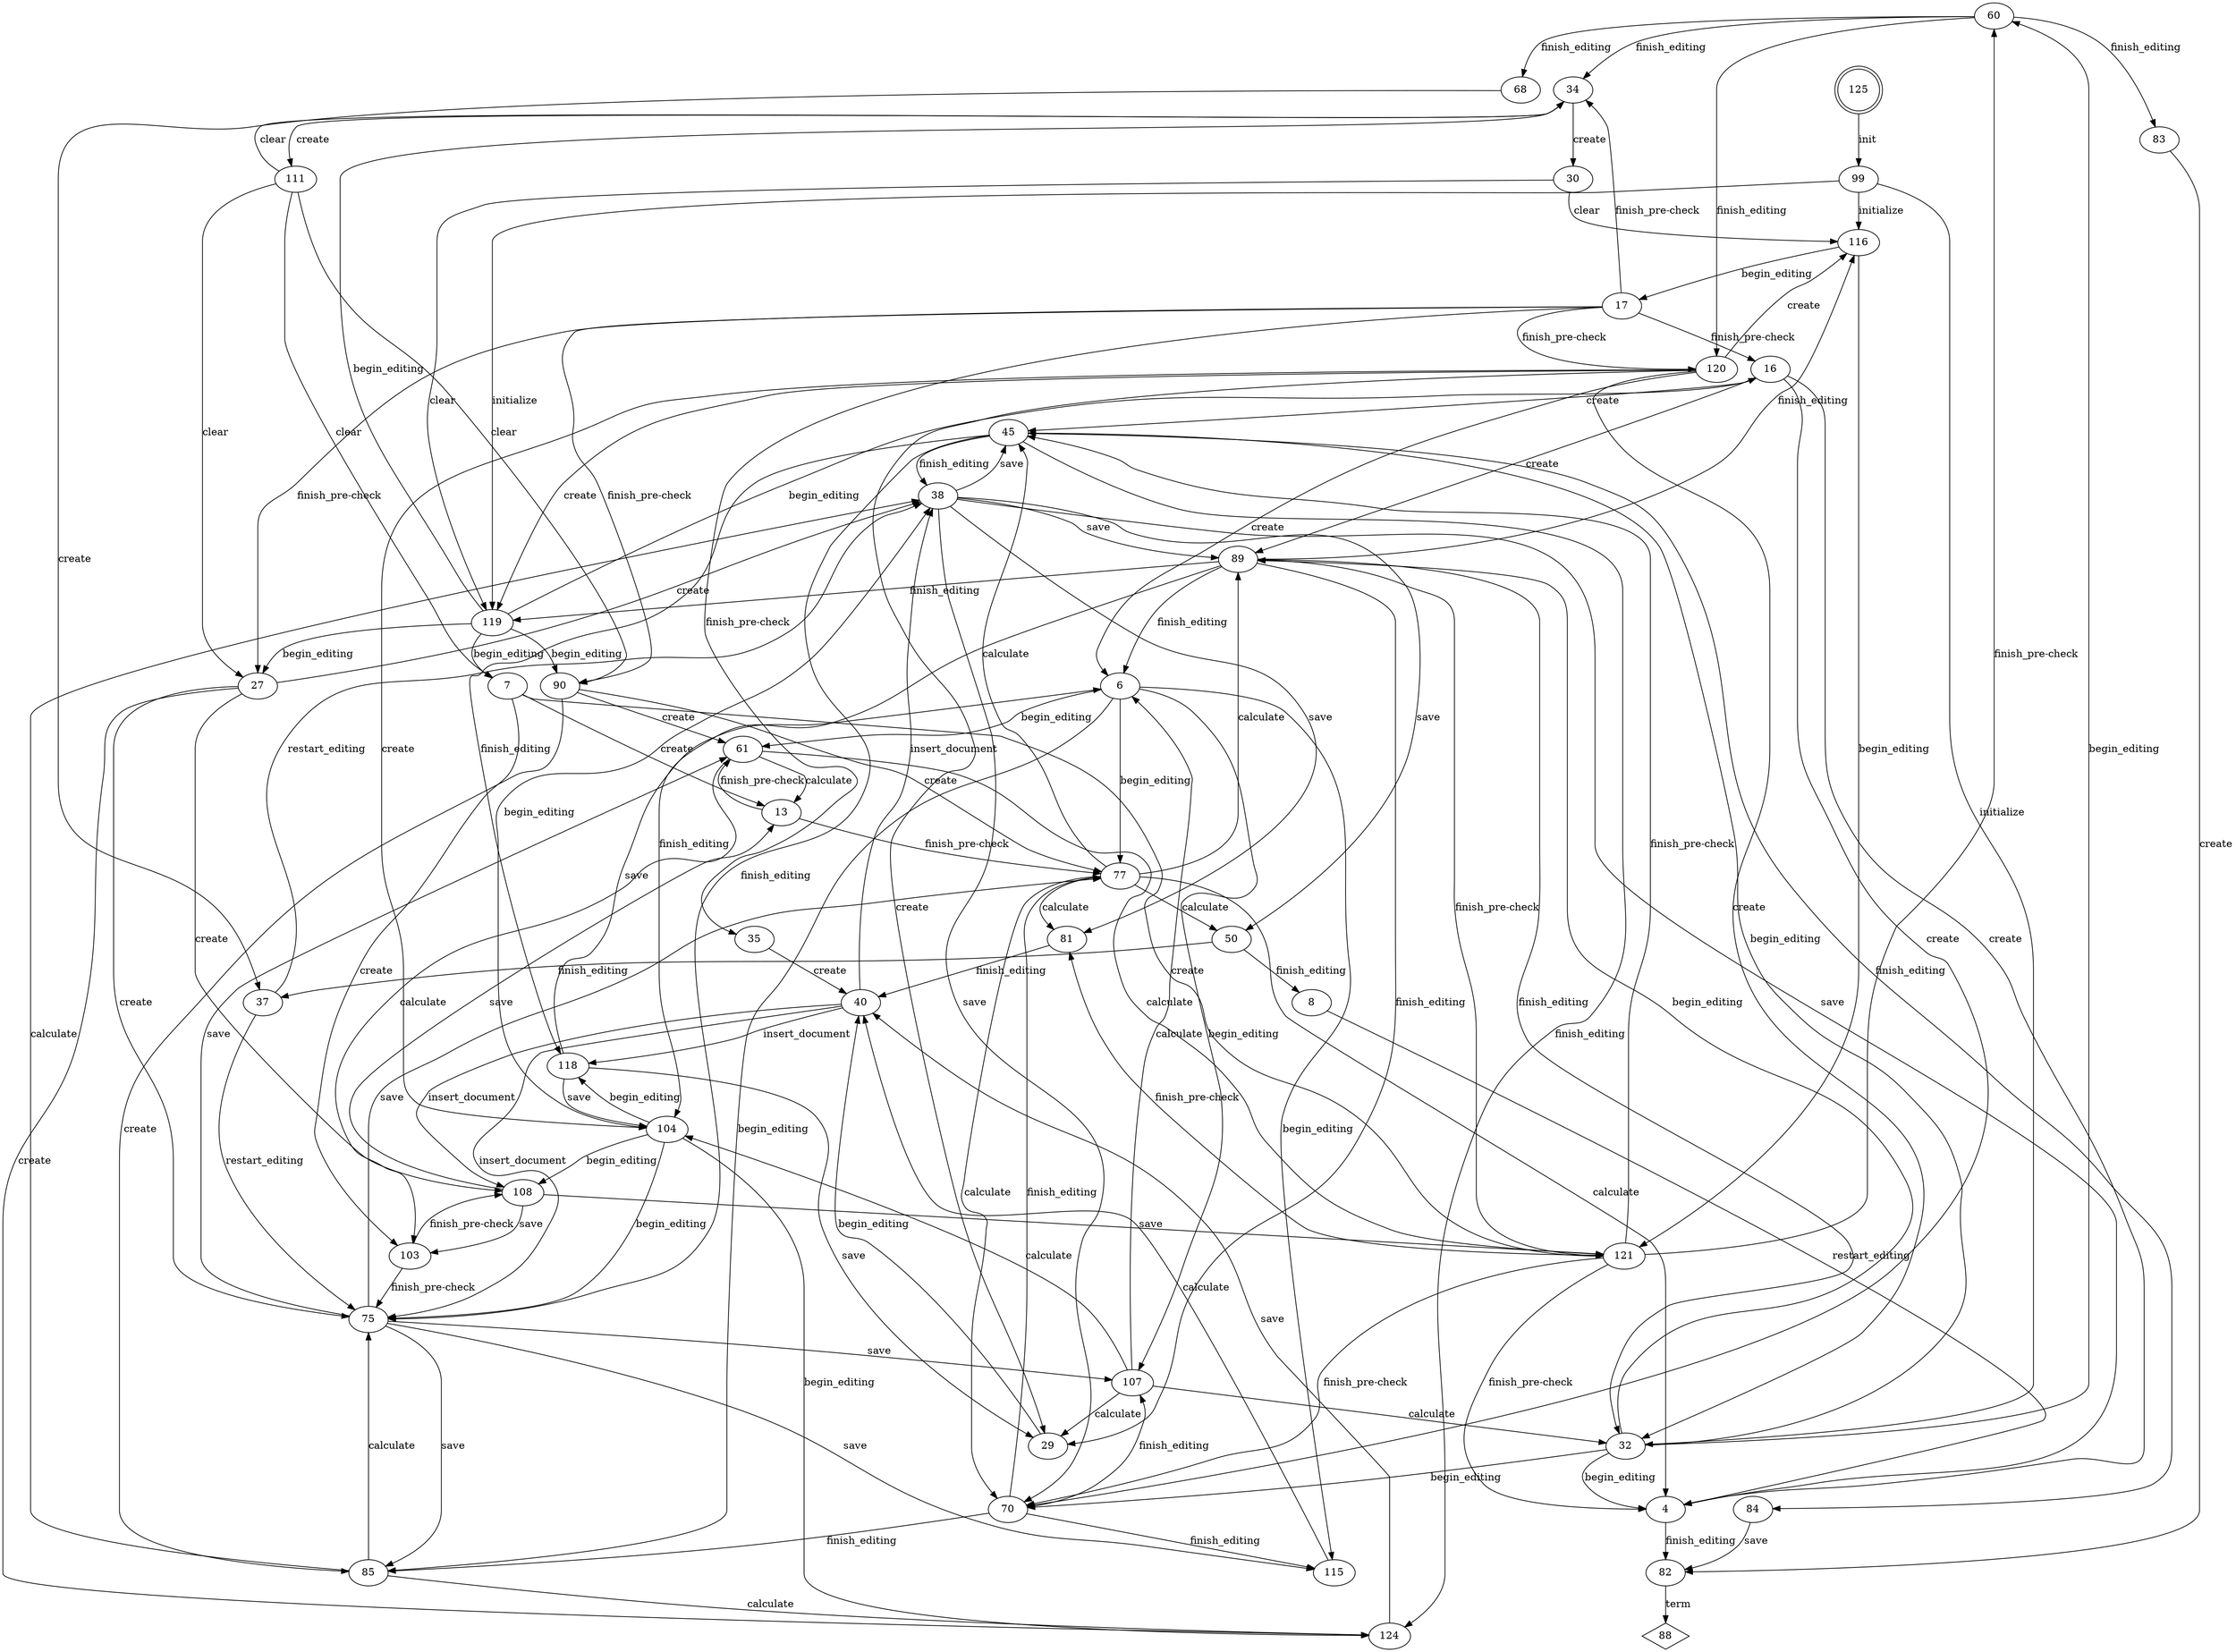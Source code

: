 strict digraph  {
4;
6;
7;
8;
13;
16;
17;
27;
29;
30;
32;
34;
35;
37;
38;
40;
45;
50;
60;
61;
68;
70;
75;
77;
81;
82;
83;
84;
85;
88 [shape=diamond];
89;
90;
99;
103;
104;
107;
108;
111;
115;
116;
118;
119;
120;
121;
124;
125 [shape=doublecircle];
4 -> 82  [label=finish_editing, weight=23474];
6 -> 107  [label=begin_editing, weight=650];
6 -> 85  [label=begin_editing, weight=432];
6 -> 61  [label=begin_editing, weight=95];
6 -> 77  [label=begin_editing, weight=77196];
6 -> 115  [label=begin_editing, weight=64];
7 -> 121  [label=create, weight=565];
7 -> 13  [label=create, weight=66];
7 -> 103  [label=create, weight=474];
8 -> 4  [label=restart_editing, weight=57];
13 -> 61  [label="finish_pre-check", weight=118];
13 -> 77  [label="finish_pre-check", weight=651];
16 -> 45  [label=create, weight=164];
16 -> 89  [label=create, weight=297];
16 -> 4  [label=create, weight=128];
16 -> 70  [label=create, weight=147];
17 -> 120  [label="finish_pre-check", weight=639];
17 -> 34  [label="finish_pre-check", weight=821];
17 -> 35  [label="finish_pre-check", weight=243];
17 -> 27  [label="finish_pre-check", weight=613];
17 -> 90  [label="finish_pre-check", weight=264];
17 -> 16  [label="finish_pre-check", weight=425];
27 -> 124  [label=create, weight=165];
27 -> 108  [label=create, weight=952];
27 -> 75  [label=create, weight=2416];
27 -> 38  [label=create, weight=371];
29 -> 40  [label=begin_editing, weight=4039];
30 -> 119  [label=clear, weight=369];
30 -> 116  [label=clear, weight=3876];
32 -> 60  [label=begin_editing, weight=10499];
32 -> 45  [label=begin_editing, weight=156];
32 -> 89  [label=begin_editing, weight=474];
32 -> 4  [label=begin_editing, weight=254];
32 -> 70  [label=begin_editing, weight=166];
34 -> 30  [label=create, weight=4193];
34 -> 111  [label=create, weight=779];
35 -> 40  [label=create, weight=284];
37 -> 75  [label=restart_editing, weight=377];
37 -> 38  [label=restart_editing, weight=373];
38 -> 45  [label=save, weight=1585];
38 -> 89  [label=save, weight=3954];
38 -> 4  [label=save, weight=2972];
38 -> 81  [label=save, weight=118];
38 -> 70  [label=save, weight=2105];
38 -> 50  [label=save, weight=277];
40 -> 108  [label=insert_document, weight=384];
40 -> 118  [label=insert_document, weight=203];
40 -> 75  [label=insert_document, weight=3161];
40 -> 38  [label=insert_document, weight=2126];
45 -> 84  [label=finish_editing, weight=62];
45 -> 124  [label=finish_editing, weight=52];
45 -> 118  [label=finish_editing, weight=164];
45 -> 75  [label=finish_editing, weight=2486];
45 -> 38  [label=finish_editing, weight=2349];
50 -> 8  [label=finish_editing, weight=97];
50 -> 37  [label=finish_editing, weight=744];
60 -> 68  [label=finish_editing, weight=80];
60 -> 120  [label=finish_editing, weight=15043];
60 -> 34  [label=finish_editing, weight=3374];
60 -> 83  [label=finish_editing, weight=5427];
61 -> 121  [label=calculate, weight=2387];
61 -> 13  [label=calculate, weight=460];
61 -> 103  [label=calculate, weight=427];
68 -> 37  [label=create, weight=69];
70 -> 107  [label=finish_editing, weight=639];
70 -> 85  [label=finish_editing, weight=489];
70 -> 77  [label=finish_editing, weight=6559];
70 -> 115  [label=finish_editing, weight=63];
75 -> 107  [label=save, weight=308];
75 -> 85  [label=save, weight=2172];
75 -> 61  [label=save, weight=2504];
75 -> 77  [label=save, weight=14190];
75 -> 115  [label=save, weight=56];
77 -> 45  [label=calculate, weight=2562];
77 -> 89  [label=calculate, weight=76226];
77 -> 4  [label=calculate, weight=19698];
77 -> 81  [label=calculate, weight=239];
77 -> 70  [label=calculate, weight=2869];
77 -> 50  [label=calculate, weight=462];
81 -> 40  [label=finish_editing, weight=455];
82 -> 88  [label=term, weight=29059];
83 -> 82  [label=create, weight=5427];
84 -> 82  [label=save, weight=114];
85 -> 124  [label=calculate, weight=85];
85 -> 75  [label=calculate, weight=4397];
85 -> 38  [label=calculate, weight=442];
89 -> 119  [label=finish_editing, weight=57];
89 -> 29  [label=finish_editing, weight=2861];
89 -> 104  [label=finish_editing, weight=8597];
89 -> 6  [label=finish_editing, weight=69989];
89 -> 32  [label=finish_editing, weight=859];
89 -> 116  [label=finish_editing, weight=226];
90 -> 85  [label=create, weight=1884];
90 -> 61  [label=create, weight=576];
90 -> 77  [label=create, weight=3420];
99 -> 119  [label=initialize, weight=7533];
99 -> 32  [label=initialize, weight=10469];
99 -> 116  [label=initialize, weight=11057];
103 -> 108  [label="finish_pre-check", weight=758];
103 -> 75  [label="finish_pre-check", weight=399];
104 -> 124  [label=begin_editing, weight=517];
104 -> 108  [label=begin_editing, weight=610];
104 -> 118  [label=begin_editing, weight=100];
104 -> 75  [label=begin_editing, weight=5951];
104 -> 38  [label=begin_editing, weight=5261];
107 -> 29  [label=calculate, weight=409];
107 -> 104  [label=calculate, weight=556];
107 -> 6  [label=calculate, weight=545];
107 -> 32  [label=calculate, weight=75];
108 -> 121  [label=save, weight=2138];
108 -> 13  [label=save, weight=276];
108 -> 103  [label=save, weight=307];
111 -> 34  [label=clear, weight=352];
111 -> 27  [label=clear, weight=267];
111 -> 90  [label=clear, weight=68];
111 -> 7  [label=clear, weight=98];
115 -> 40  [label=calculate, weight=190];
116 -> 121  [label=begin_editing, weight=13620];
116 -> 17  [label=begin_editing, weight=2972];
118 -> 29  [label=save, weight=129];
118 -> 104  [label=save, weight=219];
118 -> 6  [label=save, weight=174];
119 -> 34  [label=begin_editing, weight=441];
119 -> 27  [label=begin_editing, weight=3049];
119 -> 90  [label=begin_editing, weight=5580];
119 -> 7  [label=begin_editing, weight=1042];
119 -> 16  [label=begin_editing, weight=330];
120 -> 119  [label=create, weight=2539];
120 -> 29  [label=create, weight=830];
120 -> 104  [label=create, weight=3012];
120 -> 6  [label=create, weight=7722];
120 -> 32  [label=create, weight=168];
120 -> 116  [label=create, weight=1399];
121 -> 60  [label="finish_pre-check", weight=13482];
121 -> 45  [label="finish_pre-check", weight=612];
121 -> 89  [label="finish_pre-check", weight=1660];
121 -> 4  [label="finish_pre-check", weight=355];
121 -> 81  [label="finish_pre-check", weight=79];
121 -> 70  [label="finish_pre-check", weight=2465];
124 -> 40  [label=save, weight=850];
125 -> 99  [label=init, weight=29059];
}
